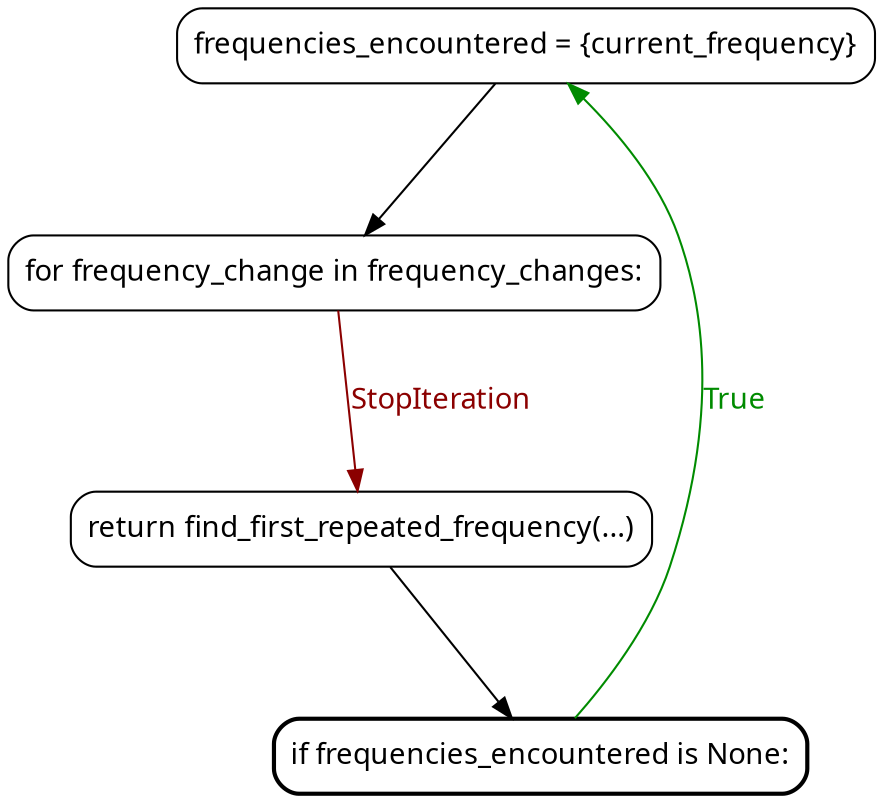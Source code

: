 strict digraph 7 {
    ranksep="1.0";
    node[shape="box",style="rounded",fontname="FiraCode Nerd Font"];
    edge[fontname="FiraCode Nerd Font"];
    3[label="frequencies_encountered = {current_frequency}"];
    2[label="for frequency_change in frequency_changes:"];
    4[label="return find_first_repeated_frequency(...)"];
    1[label="if frequencies_encountered is None:",style="rounded, bold"];
    3[label="frequencies_encountered = {current_frequency}"];
    3 -> 2 ;
    2 -> 4 [label="StopIteration",color=red4,fontcolor=red4];
    4 -> 1 ;
    1 -> 3 [label="True",color=green4,fontcolor=green4];
}
